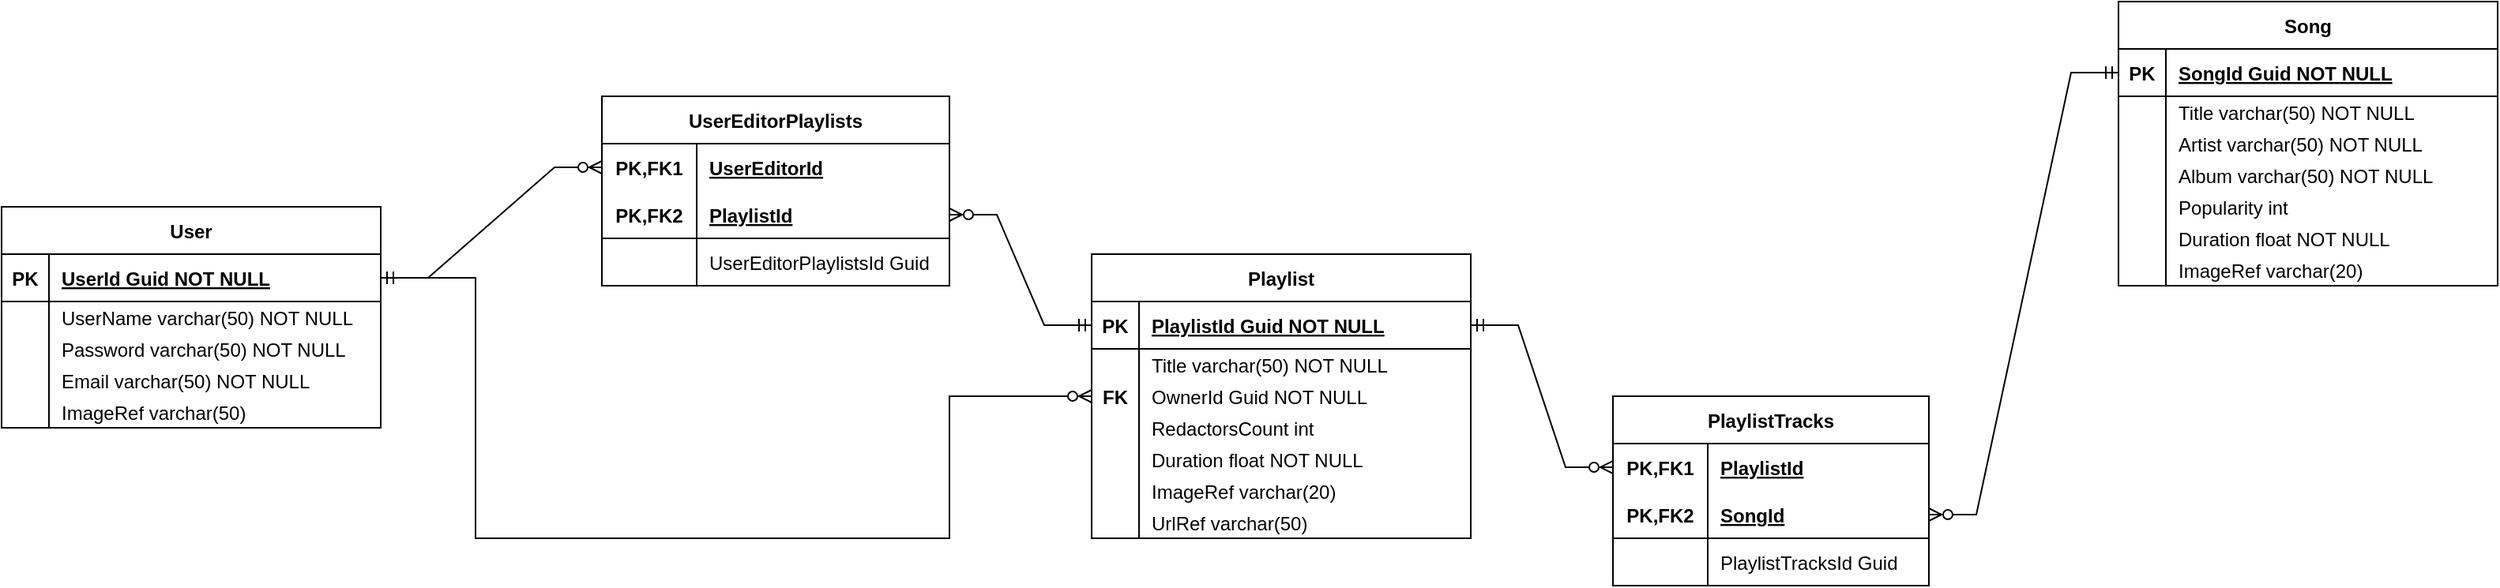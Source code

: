 <mxfile version="20.8.3" type="device"><diagram id="R2lEEEUBdFMjLlhIrx00" name="Page-1"><mxGraphModel dx="1293" dy="506" grid="1" gridSize="10" guides="1" tooltips="1" connect="1" arrows="1" fold="1" page="1" pageScale="1" pageWidth="850" pageHeight="1100" math="0" shadow="0" extFonts="Permanent Marker^https://fonts.googleapis.com/css?family=Permanent+Marker"><root><mxCell id="0"/><mxCell id="1" parent="0"/><mxCell id="Uv8uczumRbvuPuM3f4XC-13" value="User" style="shape=table;startSize=30;container=1;collapsible=1;childLayout=tableLayout;fixedRows=1;rowLines=0;fontStyle=1;align=center;resizeLast=1;" parent="1" vertex="1"><mxGeometry x="70" y="270" width="240" height="140" as="geometry"/></mxCell><mxCell id="Uv8uczumRbvuPuM3f4XC-14" value="" style="shape=partialRectangle;collapsible=0;dropTarget=0;pointerEvents=0;fillColor=none;points=[[0,0.5],[1,0.5]];portConstraint=eastwest;top=0;left=0;right=0;bottom=1;" parent="Uv8uczumRbvuPuM3f4XC-13" vertex="1"><mxGeometry y="30" width="240" height="30" as="geometry"/></mxCell><mxCell id="Uv8uczumRbvuPuM3f4XC-15" value="PK" style="shape=partialRectangle;overflow=hidden;connectable=0;fillColor=none;top=0;left=0;bottom=0;right=0;fontStyle=1;" parent="Uv8uczumRbvuPuM3f4XC-14" vertex="1"><mxGeometry width="30" height="30" as="geometry"><mxRectangle width="30" height="30" as="alternateBounds"/></mxGeometry></mxCell><mxCell id="Uv8uczumRbvuPuM3f4XC-16" value="UserId Guid NOT NULL " style="shape=partialRectangle;overflow=hidden;connectable=0;fillColor=none;top=0;left=0;bottom=0;right=0;align=left;spacingLeft=6;fontStyle=5;" parent="Uv8uczumRbvuPuM3f4XC-14" vertex="1"><mxGeometry x="30" width="210" height="30" as="geometry"><mxRectangle width="210" height="30" as="alternateBounds"/></mxGeometry></mxCell><mxCell id="Uv8uczumRbvuPuM3f4XC-17" value="" style="shape=partialRectangle;collapsible=0;dropTarget=0;pointerEvents=0;fillColor=none;points=[[0,0.5],[1,0.5]];portConstraint=eastwest;top=0;left=0;right=0;bottom=0;" parent="Uv8uczumRbvuPuM3f4XC-13" vertex="1"><mxGeometry y="60" width="240" height="20" as="geometry"/></mxCell><mxCell id="Uv8uczumRbvuPuM3f4XC-18" value="" style="shape=partialRectangle;overflow=hidden;connectable=0;fillColor=none;top=0;left=0;bottom=0;right=0;" parent="Uv8uczumRbvuPuM3f4XC-17" vertex="1"><mxGeometry width="30" height="20" as="geometry"><mxRectangle width="30" height="20" as="alternateBounds"/></mxGeometry></mxCell><mxCell id="Uv8uczumRbvuPuM3f4XC-19" value="UserName varchar(50) NOT NULL" style="shape=partialRectangle;overflow=hidden;connectable=0;fillColor=none;top=0;left=0;bottom=0;right=0;align=left;spacingLeft=6;" parent="Uv8uczumRbvuPuM3f4XC-17" vertex="1"><mxGeometry x="30" width="210" height="20" as="geometry"><mxRectangle width="210" height="20" as="alternateBounds"/></mxGeometry></mxCell><mxCell id="Uv8uczumRbvuPuM3f4XC-26" value="" style="shape=partialRectangle;collapsible=0;dropTarget=0;pointerEvents=0;fillColor=none;points=[[0,0.5],[1,0.5]];portConstraint=eastwest;top=0;left=0;right=0;bottom=0;" parent="Uv8uczumRbvuPuM3f4XC-13" vertex="1"><mxGeometry y="80" width="240" height="20" as="geometry"/></mxCell><mxCell id="Uv8uczumRbvuPuM3f4XC-27" value="" style="shape=partialRectangle;overflow=hidden;connectable=0;fillColor=none;top=0;left=0;bottom=0;right=0;" parent="Uv8uczumRbvuPuM3f4XC-26" vertex="1"><mxGeometry width="30" height="20" as="geometry"><mxRectangle width="30" height="20" as="alternateBounds"/></mxGeometry></mxCell><mxCell id="Uv8uczumRbvuPuM3f4XC-28" value="Password varchar(50) NOT NULL" style="shape=partialRectangle;overflow=hidden;connectable=0;fillColor=none;top=0;left=0;bottom=0;right=0;align=left;spacingLeft=6;" parent="Uv8uczumRbvuPuM3f4XC-26" vertex="1"><mxGeometry x="30" width="210" height="20" as="geometry"><mxRectangle width="210" height="20" as="alternateBounds"/></mxGeometry></mxCell><mxCell id="Uv8uczumRbvuPuM3f4XC-32" value="" style="shape=partialRectangle;collapsible=0;dropTarget=0;pointerEvents=0;fillColor=none;points=[[0,0.5],[1,0.5]];portConstraint=eastwest;top=0;left=0;right=0;bottom=0;" parent="Uv8uczumRbvuPuM3f4XC-13" vertex="1"><mxGeometry y="100" width="240" height="20" as="geometry"/></mxCell><mxCell id="Uv8uczumRbvuPuM3f4XC-33" value="" style="shape=partialRectangle;overflow=hidden;connectable=0;fillColor=none;top=0;left=0;bottom=0;right=0;" parent="Uv8uczumRbvuPuM3f4XC-32" vertex="1"><mxGeometry width="30" height="20" as="geometry"><mxRectangle width="30" height="20" as="alternateBounds"/></mxGeometry></mxCell><mxCell id="Uv8uczumRbvuPuM3f4XC-34" value="Email varchar(50) NOT NULL" style="shape=partialRectangle;overflow=hidden;connectable=0;fillColor=none;top=0;left=0;bottom=0;right=0;align=left;spacingLeft=6;" parent="Uv8uczumRbvuPuM3f4XC-32" vertex="1"><mxGeometry x="30" width="210" height="20" as="geometry"><mxRectangle width="210" height="20" as="alternateBounds"/></mxGeometry></mxCell><mxCell id="Uv8uczumRbvuPuM3f4XC-20" value="" style="shape=partialRectangle;collapsible=0;dropTarget=0;pointerEvents=0;fillColor=none;points=[[0,0.5],[1,0.5]];portConstraint=eastwest;top=0;left=0;right=0;bottom=0;" parent="Uv8uczumRbvuPuM3f4XC-13" vertex="1"><mxGeometry y="120" width="240" height="20" as="geometry"/></mxCell><mxCell id="Uv8uczumRbvuPuM3f4XC-21" value="" style="shape=partialRectangle;overflow=hidden;connectable=0;fillColor=none;top=0;left=0;bottom=0;right=0;" parent="Uv8uczumRbvuPuM3f4XC-20" vertex="1"><mxGeometry width="30" height="20" as="geometry"><mxRectangle width="30" height="20" as="alternateBounds"/></mxGeometry></mxCell><mxCell id="Uv8uczumRbvuPuM3f4XC-22" value="ImageRef varchar(50)" style="shape=partialRectangle;overflow=hidden;connectable=0;fillColor=none;top=0;left=0;bottom=0;right=0;align=left;spacingLeft=6;" parent="Uv8uczumRbvuPuM3f4XC-20" vertex="1"><mxGeometry x="30" width="210" height="20" as="geometry"><mxRectangle width="210" height="20" as="alternateBounds"/></mxGeometry></mxCell><mxCell id="Uv8uczumRbvuPuM3f4XC-35" value="Song" style="shape=table;startSize=30;container=1;collapsible=1;childLayout=tableLayout;fixedRows=1;rowLines=0;fontStyle=1;align=center;resizeLast=1;" parent="1" vertex="1"><mxGeometry x="1410" y="140" width="240" height="180" as="geometry"/></mxCell><mxCell id="Uv8uczumRbvuPuM3f4XC-36" value="" style="shape=partialRectangle;collapsible=0;dropTarget=0;pointerEvents=0;fillColor=none;points=[[0,0.5],[1,0.5]];portConstraint=eastwest;top=0;left=0;right=0;bottom=1;" parent="Uv8uczumRbvuPuM3f4XC-35" vertex="1"><mxGeometry y="30" width="240" height="30" as="geometry"/></mxCell><mxCell id="Uv8uczumRbvuPuM3f4XC-37" value="PK" style="shape=partialRectangle;overflow=hidden;connectable=0;fillColor=none;top=0;left=0;bottom=0;right=0;fontStyle=1;" parent="Uv8uczumRbvuPuM3f4XC-36" vertex="1"><mxGeometry width="30" height="30" as="geometry"><mxRectangle width="30" height="30" as="alternateBounds"/></mxGeometry></mxCell><mxCell id="Uv8uczumRbvuPuM3f4XC-38" value="SongId Guid NOT NULL " style="shape=partialRectangle;overflow=hidden;connectable=0;fillColor=none;top=0;left=0;bottom=0;right=0;align=left;spacingLeft=6;fontStyle=5;" parent="Uv8uczumRbvuPuM3f4XC-36" vertex="1"><mxGeometry x="30" width="210" height="30" as="geometry"><mxRectangle width="210" height="30" as="alternateBounds"/></mxGeometry></mxCell><mxCell id="Uv8uczumRbvuPuM3f4XC-39" value="" style="shape=partialRectangle;collapsible=0;dropTarget=0;pointerEvents=0;fillColor=none;points=[[0,0.5],[1,0.5]];portConstraint=eastwest;top=0;left=0;right=0;bottom=0;" parent="Uv8uczumRbvuPuM3f4XC-35" vertex="1"><mxGeometry y="60" width="240" height="20" as="geometry"/></mxCell><mxCell id="Uv8uczumRbvuPuM3f4XC-40" value="" style="shape=partialRectangle;overflow=hidden;connectable=0;fillColor=none;top=0;left=0;bottom=0;right=0;" parent="Uv8uczumRbvuPuM3f4XC-39" vertex="1"><mxGeometry width="30" height="20" as="geometry"><mxRectangle width="30" height="20" as="alternateBounds"/></mxGeometry></mxCell><mxCell id="Uv8uczumRbvuPuM3f4XC-41" value="Title varchar(50) NOT NULL" style="shape=partialRectangle;overflow=hidden;connectable=0;fillColor=none;top=0;left=0;bottom=0;right=0;align=left;spacingLeft=6;" parent="Uv8uczumRbvuPuM3f4XC-39" vertex="1"><mxGeometry x="30" width="210" height="20" as="geometry"><mxRectangle width="210" height="20" as="alternateBounds"/></mxGeometry></mxCell><mxCell id="Uv8uczumRbvuPuM3f4XC-45" value="" style="shape=partialRectangle;collapsible=0;dropTarget=0;pointerEvents=0;fillColor=none;points=[[0,0.5],[1,0.5]];portConstraint=eastwest;top=0;left=0;right=0;bottom=0;" parent="Uv8uczumRbvuPuM3f4XC-35" vertex="1"><mxGeometry y="80" width="240" height="20" as="geometry"/></mxCell><mxCell id="Uv8uczumRbvuPuM3f4XC-46" value="" style="shape=partialRectangle;overflow=hidden;connectable=0;fillColor=none;top=0;left=0;bottom=0;right=0;fontStyle=1" parent="Uv8uczumRbvuPuM3f4XC-45" vertex="1"><mxGeometry width="30" height="20" as="geometry"><mxRectangle width="30" height="20" as="alternateBounds"/></mxGeometry></mxCell><mxCell id="Uv8uczumRbvuPuM3f4XC-47" value="Artist varchar(50) NOT NULL" style="shape=partialRectangle;overflow=hidden;connectable=0;fillColor=none;top=0;left=0;bottom=0;right=0;align=left;spacingLeft=6;" parent="Uv8uczumRbvuPuM3f4XC-45" vertex="1"><mxGeometry x="30" width="210" height="20" as="geometry"><mxRectangle width="210" height="20" as="alternateBounds"/></mxGeometry></mxCell><mxCell id="Uv8uczumRbvuPuM3f4XC-160" value="" style="shape=partialRectangle;collapsible=0;dropTarget=0;pointerEvents=0;fillColor=none;points=[[0,0.5],[1,0.5]];portConstraint=eastwest;top=0;left=0;right=0;bottom=0;" parent="Uv8uczumRbvuPuM3f4XC-35" vertex="1"><mxGeometry y="100" width="240" height="20" as="geometry"/></mxCell><mxCell id="Uv8uczumRbvuPuM3f4XC-161" value="" style="shape=partialRectangle;overflow=hidden;connectable=0;fillColor=none;top=0;left=0;bottom=0;right=0;fontStyle=1" parent="Uv8uczumRbvuPuM3f4XC-160" vertex="1"><mxGeometry width="30" height="20" as="geometry"><mxRectangle width="30" height="20" as="alternateBounds"/></mxGeometry></mxCell><mxCell id="Uv8uczumRbvuPuM3f4XC-162" value="Album varchar(50) NOT NULL" style="shape=partialRectangle;overflow=hidden;connectable=0;fillColor=none;top=0;left=0;bottom=0;right=0;align=left;spacingLeft=6;" parent="Uv8uczumRbvuPuM3f4XC-160" vertex="1"><mxGeometry x="30" width="210" height="20" as="geometry"><mxRectangle width="210" height="20" as="alternateBounds"/></mxGeometry></mxCell><mxCell id="Uv8uczumRbvuPuM3f4XC-48" value="" style="shape=partialRectangle;collapsible=0;dropTarget=0;pointerEvents=0;fillColor=none;points=[[0,0.5],[1,0.5]];portConstraint=eastwest;top=0;left=0;right=0;bottom=0;" parent="Uv8uczumRbvuPuM3f4XC-35" vertex="1"><mxGeometry y="120" width="240" height="20" as="geometry"/></mxCell><mxCell id="Uv8uczumRbvuPuM3f4XC-49" value="" style="shape=partialRectangle;overflow=hidden;connectable=0;fillColor=none;top=0;left=0;bottom=0;right=0;" parent="Uv8uczumRbvuPuM3f4XC-48" vertex="1"><mxGeometry width="30" height="20" as="geometry"><mxRectangle width="30" height="20" as="alternateBounds"/></mxGeometry></mxCell><mxCell id="Uv8uczumRbvuPuM3f4XC-50" value="Popularity int" style="shape=partialRectangle;overflow=hidden;connectable=0;fillColor=none;top=0;left=0;bottom=0;right=0;align=left;spacingLeft=6;" parent="Uv8uczumRbvuPuM3f4XC-48" vertex="1"><mxGeometry x="30" width="210" height="20" as="geometry"><mxRectangle width="210" height="20" as="alternateBounds"/></mxGeometry></mxCell><mxCell id="Uv8uczumRbvuPuM3f4XC-51" value="" style="shape=partialRectangle;collapsible=0;dropTarget=0;pointerEvents=0;fillColor=none;points=[[0,0.5],[1,0.5]];portConstraint=eastwest;top=0;left=0;right=0;bottom=0;" parent="Uv8uczumRbvuPuM3f4XC-35" vertex="1"><mxGeometry y="140" width="240" height="20" as="geometry"/></mxCell><mxCell id="Uv8uczumRbvuPuM3f4XC-52" value="" style="shape=partialRectangle;overflow=hidden;connectable=0;fillColor=none;top=0;left=0;bottom=0;right=0;" parent="Uv8uczumRbvuPuM3f4XC-51" vertex="1"><mxGeometry width="30" height="20" as="geometry"><mxRectangle width="30" height="20" as="alternateBounds"/></mxGeometry></mxCell><mxCell id="Uv8uczumRbvuPuM3f4XC-53" value="Duration float NOT NULL" style="shape=partialRectangle;overflow=hidden;connectable=0;fillColor=none;top=0;left=0;bottom=0;right=0;align=left;spacingLeft=6;" parent="Uv8uczumRbvuPuM3f4XC-51" vertex="1"><mxGeometry x="30" width="210" height="20" as="geometry"><mxRectangle width="210" height="20" as="alternateBounds"/></mxGeometry></mxCell><mxCell id="Uv8uczumRbvuPuM3f4XC-83" value="" style="shape=partialRectangle;collapsible=0;dropTarget=0;pointerEvents=0;fillColor=none;points=[[0,0.5],[1,0.5]];portConstraint=eastwest;top=0;left=0;right=0;bottom=0;" parent="Uv8uczumRbvuPuM3f4XC-35" vertex="1"><mxGeometry y="160" width="240" height="20" as="geometry"/></mxCell><mxCell id="Uv8uczumRbvuPuM3f4XC-84" value="" style="shape=partialRectangle;overflow=hidden;connectable=0;fillColor=none;top=0;left=0;bottom=0;right=0;" parent="Uv8uczumRbvuPuM3f4XC-83" vertex="1"><mxGeometry width="30" height="20" as="geometry"><mxRectangle width="30" height="20" as="alternateBounds"/></mxGeometry></mxCell><mxCell id="Uv8uczumRbvuPuM3f4XC-85" value="ImageRef varchar(20)" style="shape=partialRectangle;overflow=hidden;connectable=0;fillColor=none;top=0;left=0;bottom=0;right=0;align=left;spacingLeft=6;" parent="Uv8uczumRbvuPuM3f4XC-83" vertex="1"><mxGeometry x="30" width="210" height="20" as="geometry"><mxRectangle width="210" height="20" as="alternateBounds"/></mxGeometry></mxCell><mxCell id="Uv8uczumRbvuPuM3f4XC-86" value="Playlist" style="shape=table;startSize=30;container=1;collapsible=1;childLayout=tableLayout;fixedRows=1;rowLines=0;fontStyle=1;align=center;resizeLast=1;" parent="1" vertex="1"><mxGeometry x="760" y="300" width="240" height="180" as="geometry"/></mxCell><mxCell id="Uv8uczumRbvuPuM3f4XC-87" value="" style="shape=partialRectangle;collapsible=0;dropTarget=0;pointerEvents=0;fillColor=none;points=[[0,0.5],[1,0.5]];portConstraint=eastwest;top=0;left=0;right=0;bottom=1;" parent="Uv8uczumRbvuPuM3f4XC-86" vertex="1"><mxGeometry y="30" width="240" height="30" as="geometry"/></mxCell><mxCell id="Uv8uczumRbvuPuM3f4XC-88" value="PK" style="shape=partialRectangle;overflow=hidden;connectable=0;fillColor=none;top=0;left=0;bottom=0;right=0;fontStyle=1;" parent="Uv8uczumRbvuPuM3f4XC-87" vertex="1"><mxGeometry width="30" height="30" as="geometry"><mxRectangle width="30" height="30" as="alternateBounds"/></mxGeometry></mxCell><mxCell id="Uv8uczumRbvuPuM3f4XC-89" value="PlaylistId Guid NOT NULL " style="shape=partialRectangle;overflow=hidden;connectable=0;fillColor=none;top=0;left=0;bottom=0;right=0;align=left;spacingLeft=6;fontStyle=5;" parent="Uv8uczumRbvuPuM3f4XC-87" vertex="1"><mxGeometry x="30" width="210" height="30" as="geometry"><mxRectangle width="210" height="30" as="alternateBounds"/></mxGeometry></mxCell><mxCell id="Uv8uczumRbvuPuM3f4XC-90" value="" style="shape=partialRectangle;collapsible=0;dropTarget=0;pointerEvents=0;fillColor=none;points=[[0,0.5],[1,0.5]];portConstraint=eastwest;top=0;left=0;right=0;bottom=0;" parent="Uv8uczumRbvuPuM3f4XC-86" vertex="1"><mxGeometry y="60" width="240" height="20" as="geometry"/></mxCell><mxCell id="Uv8uczumRbvuPuM3f4XC-91" value="" style="shape=partialRectangle;overflow=hidden;connectable=0;fillColor=none;top=0;left=0;bottom=0;right=0;" parent="Uv8uczumRbvuPuM3f4XC-90" vertex="1"><mxGeometry width="30" height="20" as="geometry"><mxRectangle width="30" height="20" as="alternateBounds"/></mxGeometry></mxCell><mxCell id="Uv8uczumRbvuPuM3f4XC-92" value="Title varchar(50) NOT NULL" style="shape=partialRectangle;overflow=hidden;connectable=0;fillColor=none;top=0;left=0;bottom=0;right=0;align=left;spacingLeft=6;" parent="Uv8uczumRbvuPuM3f4XC-90" vertex="1"><mxGeometry x="30" width="210" height="20" as="geometry"><mxRectangle width="210" height="20" as="alternateBounds"/></mxGeometry></mxCell><mxCell id="Uv8uczumRbvuPuM3f4XC-93" value="" style="shape=partialRectangle;collapsible=0;dropTarget=0;pointerEvents=0;fillColor=none;points=[[0,0.5],[1,0.5]];portConstraint=eastwest;top=0;left=0;right=0;bottom=0;" parent="Uv8uczumRbvuPuM3f4XC-86" vertex="1"><mxGeometry y="80" width="240" height="20" as="geometry"/></mxCell><mxCell id="Uv8uczumRbvuPuM3f4XC-94" value="FK" style="shape=partialRectangle;overflow=hidden;connectable=0;fillColor=none;top=0;left=0;bottom=0;right=0;fontStyle=1" parent="Uv8uczumRbvuPuM3f4XC-93" vertex="1"><mxGeometry width="30" height="20" as="geometry"><mxRectangle width="30" height="20" as="alternateBounds"/></mxGeometry></mxCell><mxCell id="Uv8uczumRbvuPuM3f4XC-95" value="OwnerId Guid NOT NULL" style="shape=partialRectangle;overflow=hidden;connectable=0;fillColor=none;top=0;left=0;bottom=0;right=0;align=left;spacingLeft=6;" parent="Uv8uczumRbvuPuM3f4XC-93" vertex="1"><mxGeometry x="30" width="210" height="20" as="geometry"><mxRectangle width="210" height="20" as="alternateBounds"/></mxGeometry></mxCell><mxCell id="Uv8uczumRbvuPuM3f4XC-96" value="" style="shape=partialRectangle;collapsible=0;dropTarget=0;pointerEvents=0;fillColor=none;points=[[0,0.5],[1,0.5]];portConstraint=eastwest;top=0;left=0;right=0;bottom=0;" parent="Uv8uczumRbvuPuM3f4XC-86" vertex="1"><mxGeometry y="100" width="240" height="20" as="geometry"/></mxCell><mxCell id="Uv8uczumRbvuPuM3f4XC-97" value="" style="shape=partialRectangle;overflow=hidden;connectable=0;fillColor=none;top=0;left=0;bottom=0;right=0;" parent="Uv8uczumRbvuPuM3f4XC-96" vertex="1"><mxGeometry width="30" height="20" as="geometry"><mxRectangle width="30" height="20" as="alternateBounds"/></mxGeometry></mxCell><mxCell id="Uv8uczumRbvuPuM3f4XC-98" value="RedactorsCount int" style="shape=partialRectangle;overflow=hidden;connectable=0;fillColor=none;top=0;left=0;bottom=0;right=0;align=left;spacingLeft=6;" parent="Uv8uczumRbvuPuM3f4XC-96" vertex="1"><mxGeometry x="30" width="210" height="20" as="geometry"><mxRectangle width="210" height="20" as="alternateBounds"/></mxGeometry></mxCell><mxCell id="Uv8uczumRbvuPuM3f4XC-99" value="" style="shape=partialRectangle;collapsible=0;dropTarget=0;pointerEvents=0;fillColor=none;points=[[0,0.5],[1,0.5]];portConstraint=eastwest;top=0;left=0;right=0;bottom=0;" parent="Uv8uczumRbvuPuM3f4XC-86" vertex="1"><mxGeometry y="120" width="240" height="20" as="geometry"/></mxCell><mxCell id="Uv8uczumRbvuPuM3f4XC-100" value="" style="shape=partialRectangle;overflow=hidden;connectable=0;fillColor=none;top=0;left=0;bottom=0;right=0;" parent="Uv8uczumRbvuPuM3f4XC-99" vertex="1"><mxGeometry width="30" height="20" as="geometry"><mxRectangle width="30" height="20" as="alternateBounds"/></mxGeometry></mxCell><mxCell id="Uv8uczumRbvuPuM3f4XC-101" value="Duration float NOT NULL" style="shape=partialRectangle;overflow=hidden;connectable=0;fillColor=none;top=0;left=0;bottom=0;right=0;align=left;spacingLeft=6;" parent="Uv8uczumRbvuPuM3f4XC-99" vertex="1"><mxGeometry x="30" width="210" height="20" as="geometry"><mxRectangle width="210" height="20" as="alternateBounds"/></mxGeometry></mxCell><mxCell id="Uv8uczumRbvuPuM3f4XC-102" value="" style="shape=partialRectangle;collapsible=0;dropTarget=0;pointerEvents=0;fillColor=none;points=[[0,0.5],[1,0.5]];portConstraint=eastwest;top=0;left=0;right=0;bottom=0;" parent="Uv8uczumRbvuPuM3f4XC-86" vertex="1"><mxGeometry y="140" width="240" height="20" as="geometry"/></mxCell><mxCell id="Uv8uczumRbvuPuM3f4XC-103" value="" style="shape=partialRectangle;overflow=hidden;connectable=0;fillColor=none;top=0;left=0;bottom=0;right=0;" parent="Uv8uczumRbvuPuM3f4XC-102" vertex="1"><mxGeometry width="30" height="20" as="geometry"><mxRectangle width="30" height="20" as="alternateBounds"/></mxGeometry></mxCell><mxCell id="Uv8uczumRbvuPuM3f4XC-104" value="ImageRef varchar(20)" style="shape=partialRectangle;overflow=hidden;connectable=0;fillColor=none;top=0;left=0;bottom=0;right=0;align=left;spacingLeft=6;" parent="Uv8uczumRbvuPuM3f4XC-102" vertex="1"><mxGeometry x="30" width="210" height="20" as="geometry"><mxRectangle width="210" height="20" as="alternateBounds"/></mxGeometry></mxCell><mxCell id="Uv8uczumRbvuPuM3f4XC-105" value="" style="shape=partialRectangle;collapsible=0;dropTarget=0;pointerEvents=0;fillColor=none;points=[[0,0.5],[1,0.5]];portConstraint=eastwest;top=0;left=0;right=0;bottom=0;" parent="Uv8uczumRbvuPuM3f4XC-86" vertex="1"><mxGeometry y="160" width="240" height="20" as="geometry"/></mxCell><mxCell id="Uv8uczumRbvuPuM3f4XC-106" value="" style="shape=partialRectangle;overflow=hidden;connectable=0;fillColor=none;top=0;left=0;bottom=0;right=0;" parent="Uv8uczumRbvuPuM3f4XC-105" vertex="1"><mxGeometry width="30" height="20" as="geometry"><mxRectangle width="30" height="20" as="alternateBounds"/></mxGeometry></mxCell><mxCell id="Uv8uczumRbvuPuM3f4XC-107" value="UrlRef varchar(50)" style="shape=partialRectangle;overflow=hidden;connectable=0;fillColor=none;top=0;left=0;bottom=0;right=0;align=left;spacingLeft=6;" parent="Uv8uczumRbvuPuM3f4XC-105" vertex="1"><mxGeometry x="30" width="210" height="20" as="geometry"><mxRectangle width="210" height="20" as="alternateBounds"/></mxGeometry></mxCell><mxCell id="Uv8uczumRbvuPuM3f4XC-130" value="" style="edgeStyle=entityRelationEdgeStyle;fontSize=12;html=1;endArrow=ERzeroToMany;startArrow=ERmandOne;rounded=0;exitX=1;exitY=0.5;exitDx=0;exitDy=0;entryX=0;entryY=0.5;entryDx=0;entryDy=0;" parent="1" source="Uv8uczumRbvuPuM3f4XC-14" target="Uv8uczumRbvuPuM3f4XC-132" edge="1"><mxGeometry width="100" height="100" relative="1" as="geometry"><mxPoint x="210" y="370" as="sourcePoint"/><mxPoint x="440" y="320" as="targetPoint"/></mxGeometry></mxCell><mxCell id="Uv8uczumRbvuPuM3f4XC-131" value="UserEditorPlaylists" style="shape=table;startSize=30;container=1;collapsible=1;childLayout=tableLayout;fixedRows=1;rowLines=0;fontStyle=1;align=center;resizeLast=1;" parent="1" vertex="1"><mxGeometry x="450" y="200" width="220" height="120" as="geometry"/></mxCell><mxCell id="Uv8uczumRbvuPuM3f4XC-132" value="" style="shape=tableRow;horizontal=0;startSize=0;swimlaneHead=0;swimlaneBody=0;fillColor=none;collapsible=0;dropTarget=0;points=[[0,0.5],[1,0.5]];portConstraint=eastwest;top=0;left=0;right=0;bottom=0;" parent="Uv8uczumRbvuPuM3f4XC-131" vertex="1"><mxGeometry y="30" width="220" height="30" as="geometry"/></mxCell><mxCell id="Uv8uczumRbvuPuM3f4XC-133" value="PK,FK1" style="shape=partialRectangle;connectable=0;fillColor=none;top=0;left=0;bottom=0;right=0;fontStyle=1;overflow=hidden;" parent="Uv8uczumRbvuPuM3f4XC-132" vertex="1"><mxGeometry width="60" height="30" as="geometry"><mxRectangle width="60" height="30" as="alternateBounds"/></mxGeometry></mxCell><mxCell id="Uv8uczumRbvuPuM3f4XC-134" value="UserEditorId" style="shape=partialRectangle;connectable=0;fillColor=none;top=0;left=0;bottom=0;right=0;align=left;spacingLeft=6;fontStyle=5;overflow=hidden;" parent="Uv8uczumRbvuPuM3f4XC-132" vertex="1"><mxGeometry x="60" width="160" height="30" as="geometry"><mxRectangle width="160" height="30" as="alternateBounds"/></mxGeometry></mxCell><mxCell id="Uv8uczumRbvuPuM3f4XC-135" value="" style="shape=tableRow;horizontal=0;startSize=0;swimlaneHead=0;swimlaneBody=0;fillColor=none;collapsible=0;dropTarget=0;points=[[0,0.5],[1,0.5]];portConstraint=eastwest;top=0;left=0;right=0;bottom=1;" parent="Uv8uczumRbvuPuM3f4XC-131" vertex="1"><mxGeometry y="60" width="220" height="30" as="geometry"/></mxCell><mxCell id="Uv8uczumRbvuPuM3f4XC-136" value="PK,FK2" style="shape=partialRectangle;connectable=0;fillColor=none;top=0;left=0;bottom=0;right=0;fontStyle=1;overflow=hidden;" parent="Uv8uczumRbvuPuM3f4XC-135" vertex="1"><mxGeometry width="60" height="30" as="geometry"><mxRectangle width="60" height="30" as="alternateBounds"/></mxGeometry></mxCell><mxCell id="Uv8uczumRbvuPuM3f4XC-137" value="PlaylistId" style="shape=partialRectangle;connectable=0;fillColor=none;top=0;left=0;bottom=0;right=0;align=left;spacingLeft=6;fontStyle=5;overflow=hidden;" parent="Uv8uczumRbvuPuM3f4XC-135" vertex="1"><mxGeometry x="60" width="160" height="30" as="geometry"><mxRectangle width="160" height="30" as="alternateBounds"/></mxGeometry></mxCell><mxCell id="Uv8uczumRbvuPuM3f4XC-138" value="" style="shape=tableRow;horizontal=0;startSize=0;swimlaneHead=0;swimlaneBody=0;fillColor=none;collapsible=0;dropTarget=0;points=[[0,0.5],[1,0.5]];portConstraint=eastwest;top=0;left=0;right=0;bottom=0;" parent="Uv8uczumRbvuPuM3f4XC-131" vertex="1"><mxGeometry y="90" width="220" height="30" as="geometry"/></mxCell><mxCell id="Uv8uczumRbvuPuM3f4XC-139" value="" style="shape=partialRectangle;connectable=0;fillColor=none;top=0;left=0;bottom=0;right=0;editable=1;overflow=hidden;" parent="Uv8uczumRbvuPuM3f4XC-138" vertex="1"><mxGeometry width="60" height="30" as="geometry"><mxRectangle width="60" height="30" as="alternateBounds"/></mxGeometry></mxCell><mxCell id="Uv8uczumRbvuPuM3f4XC-140" value="UserEditorPlaylistsId Guid " style="shape=partialRectangle;connectable=0;fillColor=none;top=0;left=0;bottom=0;right=0;align=left;spacingLeft=6;overflow=hidden;" parent="Uv8uczumRbvuPuM3f4XC-138" vertex="1"><mxGeometry x="60" width="160" height="30" as="geometry"><mxRectangle width="160" height="30" as="alternateBounds"/></mxGeometry></mxCell><mxCell id="Uv8uczumRbvuPuM3f4XC-145" value="" style="edgeStyle=entityRelationEdgeStyle;fontSize=12;html=1;endArrow=ERmandOne;startArrow=ERzeroToMany;rounded=0;startFill=0;endFill=0;entryX=0;entryY=0.5;entryDx=0;entryDy=0;exitX=1;exitY=0.5;exitDx=0;exitDy=0;" parent="1" source="Uv8uczumRbvuPuM3f4XC-135" target="Uv8uczumRbvuPuM3f4XC-87" edge="1"><mxGeometry width="100" height="100" relative="1" as="geometry"><mxPoint x="720" y="370" as="sourcePoint"/><mxPoint x="500" y="450" as="targetPoint"/></mxGeometry></mxCell><mxCell id="Uv8uczumRbvuPuM3f4XC-146" value="" style="edgeStyle=orthogonalEdgeStyle;fontSize=12;html=1;endArrow=ERzeroToMany;startArrow=ERmandOne;rounded=0;exitX=1;exitY=0.5;exitDx=0;exitDy=0;entryX=0;entryY=0.5;entryDx=0;entryDy=0;endFill=0;" parent="1" source="Uv8uczumRbvuPuM3f4XC-14" target="Uv8uczumRbvuPuM3f4XC-93" edge="1"><mxGeometry width="100" height="100" relative="1" as="geometry"><mxPoint x="760" y="500" as="sourcePoint"/><mxPoint x="740" y="370" as="targetPoint"/><Array as="points"><mxPoint x="370" y="315"/><mxPoint x="370" y="480"/><mxPoint x="670" y="480"/><mxPoint x="670" y="390"/></Array></mxGeometry></mxCell><mxCell id="Uv8uczumRbvuPuM3f4XC-147" value="PlaylistTracks" style="shape=table;startSize=30;container=1;collapsible=1;childLayout=tableLayout;fixedRows=1;rowLines=0;fontStyle=1;align=center;resizeLast=1;" parent="1" vertex="1"><mxGeometry x="1090" y="390" width="200" height="120" as="geometry"/></mxCell><mxCell id="Uv8uczumRbvuPuM3f4XC-148" value="" style="shape=tableRow;horizontal=0;startSize=0;swimlaneHead=0;swimlaneBody=0;fillColor=none;collapsible=0;dropTarget=0;points=[[0,0.5],[1,0.5]];portConstraint=eastwest;top=0;left=0;right=0;bottom=0;" parent="Uv8uczumRbvuPuM3f4XC-147" vertex="1"><mxGeometry y="30" width="200" height="30" as="geometry"/></mxCell><mxCell id="Uv8uczumRbvuPuM3f4XC-149" value="PK,FK1" style="shape=partialRectangle;connectable=0;fillColor=none;top=0;left=0;bottom=0;right=0;fontStyle=1;overflow=hidden;" parent="Uv8uczumRbvuPuM3f4XC-148" vertex="1"><mxGeometry width="60" height="30" as="geometry"><mxRectangle width="60" height="30" as="alternateBounds"/></mxGeometry></mxCell><mxCell id="Uv8uczumRbvuPuM3f4XC-150" value="PlaylistId" style="shape=partialRectangle;connectable=0;fillColor=none;top=0;left=0;bottom=0;right=0;align=left;spacingLeft=6;fontStyle=5;overflow=hidden;" parent="Uv8uczumRbvuPuM3f4XC-148" vertex="1"><mxGeometry x="60" width="140" height="30" as="geometry"><mxRectangle width="140" height="30" as="alternateBounds"/></mxGeometry></mxCell><mxCell id="Uv8uczumRbvuPuM3f4XC-151" value="" style="shape=tableRow;horizontal=0;startSize=0;swimlaneHead=0;swimlaneBody=0;fillColor=none;collapsible=0;dropTarget=0;points=[[0,0.5],[1,0.5]];portConstraint=eastwest;top=0;left=0;right=0;bottom=1;" parent="Uv8uczumRbvuPuM3f4XC-147" vertex="1"><mxGeometry y="60" width="200" height="30" as="geometry"/></mxCell><mxCell id="Uv8uczumRbvuPuM3f4XC-152" value="PK,FK2" style="shape=partialRectangle;connectable=0;fillColor=none;top=0;left=0;bottom=0;right=0;fontStyle=1;overflow=hidden;" parent="Uv8uczumRbvuPuM3f4XC-151" vertex="1"><mxGeometry width="60" height="30" as="geometry"><mxRectangle width="60" height="30" as="alternateBounds"/></mxGeometry></mxCell><mxCell id="Uv8uczumRbvuPuM3f4XC-153" value="SongId" style="shape=partialRectangle;connectable=0;fillColor=none;top=0;left=0;bottom=0;right=0;align=left;spacingLeft=6;fontStyle=5;overflow=hidden;" parent="Uv8uczumRbvuPuM3f4XC-151" vertex="1"><mxGeometry x="60" width="140" height="30" as="geometry"><mxRectangle width="140" height="30" as="alternateBounds"/></mxGeometry></mxCell><mxCell id="Uv8uczumRbvuPuM3f4XC-154" value="" style="shape=tableRow;horizontal=0;startSize=0;swimlaneHead=0;swimlaneBody=0;fillColor=none;collapsible=0;dropTarget=0;points=[[0,0.5],[1,0.5]];portConstraint=eastwest;top=0;left=0;right=0;bottom=0;" parent="Uv8uczumRbvuPuM3f4XC-147" vertex="1"><mxGeometry y="90" width="200" height="30" as="geometry"/></mxCell><mxCell id="Uv8uczumRbvuPuM3f4XC-155" value="" style="shape=partialRectangle;connectable=0;fillColor=none;top=0;left=0;bottom=0;right=0;editable=1;overflow=hidden;" parent="Uv8uczumRbvuPuM3f4XC-154" vertex="1"><mxGeometry width="60" height="30" as="geometry"><mxRectangle width="60" height="30" as="alternateBounds"/></mxGeometry></mxCell><mxCell id="Uv8uczumRbvuPuM3f4XC-156" value="PlaylistTracksId Guid " style="shape=partialRectangle;connectable=0;fillColor=none;top=0;left=0;bottom=0;right=0;align=left;spacingLeft=6;overflow=hidden;" parent="Uv8uczumRbvuPuM3f4XC-154" vertex="1"><mxGeometry x="60" width="140" height="30" as="geometry"><mxRectangle width="140" height="30" as="alternateBounds"/></mxGeometry></mxCell><mxCell id="Uv8uczumRbvuPuM3f4XC-157" value="" style="edgeStyle=entityRelationEdgeStyle;fontSize=12;html=1;endArrow=ERzeroToMany;startArrow=ERmandOne;rounded=0;entryX=0;entryY=0.5;entryDx=0;entryDy=0;exitX=1;exitY=0.5;exitDx=0;exitDy=0;" parent="1" source="Uv8uczumRbvuPuM3f4XC-87" target="Uv8uczumRbvuPuM3f4XC-148" edge="1"><mxGeometry width="100" height="100" relative="1" as="geometry"><mxPoint x="970" y="630" as="sourcePoint"/><mxPoint x="1170" y="390" as="targetPoint"/></mxGeometry></mxCell><mxCell id="Uv8uczumRbvuPuM3f4XC-158" value="" style="edgeStyle=entityRelationEdgeStyle;fontSize=12;html=1;endArrow=ERmandOne;startArrow=ERzeroToMany;rounded=0;startFill=0;endFill=0;entryX=0;entryY=0.5;entryDx=0;entryDy=0;exitX=1;exitY=0.5;exitDx=0;exitDy=0;" parent="1" source="Uv8uczumRbvuPuM3f4XC-151" target="Uv8uczumRbvuPuM3f4XC-36" edge="1"><mxGeometry width="100" height="100" relative="1" as="geometry"><mxPoint x="1290" y="290" as="sourcePoint"/><mxPoint x="1390" y="190" as="targetPoint"/></mxGeometry></mxCell></root></mxGraphModel></diagram></mxfile>